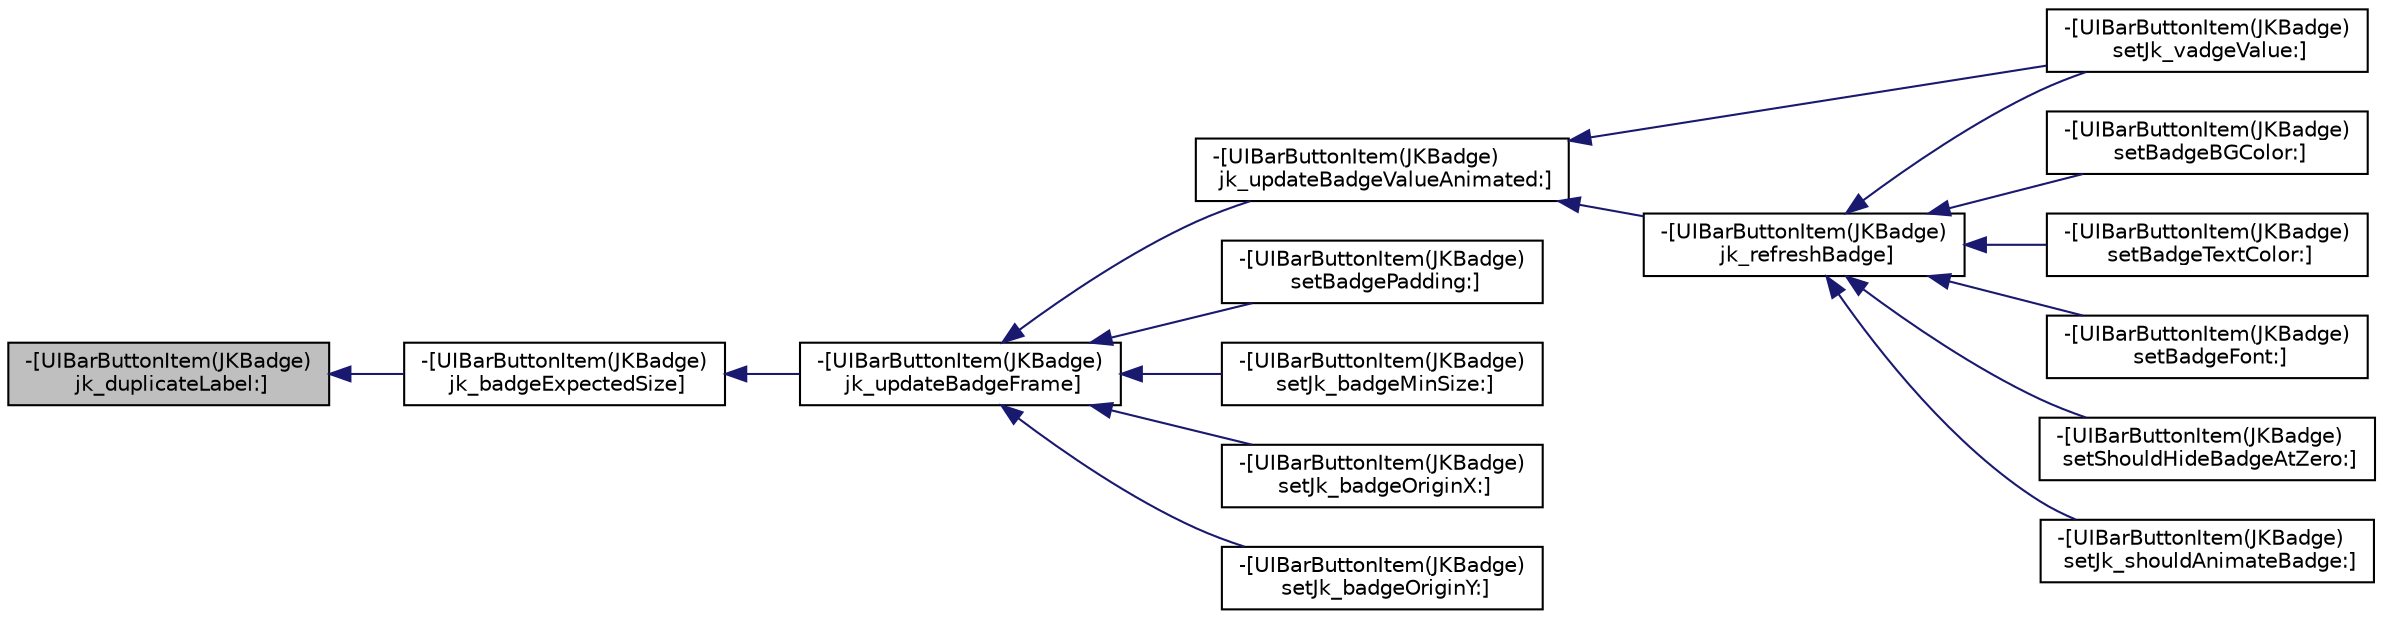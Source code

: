 digraph "-[UIBarButtonItem(JKBadge) jk_duplicateLabel:]"
{
  edge [fontname="Helvetica",fontsize="10",labelfontname="Helvetica",labelfontsize="10"];
  node [fontname="Helvetica",fontsize="10",shape=record];
  rankdir="LR";
  Node31 [label="-[UIBarButtonItem(JKBadge)\l jk_duplicateLabel:]",height=0.2,width=0.4,color="black", fillcolor="grey75", style="filled", fontcolor="black"];
  Node31 -> Node32 [dir="back",color="midnightblue",fontsize="10",style="solid",fontname="Helvetica"];
  Node32 [label="-[UIBarButtonItem(JKBadge)\l jk_badgeExpectedSize]",height=0.2,width=0.4,color="black", fillcolor="white", style="filled",URL="$category_u_i_bar_button_item_07_j_k_badge_08.html#a57f7453f0fd6c5b21e49651430c8db44"];
  Node32 -> Node33 [dir="back",color="midnightblue",fontsize="10",style="solid",fontname="Helvetica"];
  Node33 [label="-[UIBarButtonItem(JKBadge)\l jk_updateBadgeFrame]",height=0.2,width=0.4,color="black", fillcolor="white", style="filled",URL="$category_u_i_bar_button_item_07_j_k_badge_08.html#aeb59608cf6422e9634056508562dc245"];
  Node33 -> Node34 [dir="back",color="midnightblue",fontsize="10",style="solid",fontname="Helvetica"];
  Node34 [label="-[UIBarButtonItem(JKBadge)\l jk_updateBadgeValueAnimated:]",height=0.2,width=0.4,color="black", fillcolor="white", style="filled",URL="$category_u_i_bar_button_item_07_j_k_badge_08.html#ae92093575012970e6e9614769d2266fc"];
  Node34 -> Node35 [dir="back",color="midnightblue",fontsize="10",style="solid",fontname="Helvetica"];
  Node35 [label="-[UIBarButtonItem(JKBadge)\l jk_refreshBadge]",height=0.2,width=0.4,color="black", fillcolor="white", style="filled",URL="$category_u_i_bar_button_item_07_j_k_badge_08.html#ad9f1fd86cc974454f125ba780434af16"];
  Node35 -> Node36 [dir="back",color="midnightblue",fontsize="10",style="solid",fontname="Helvetica"];
  Node36 [label="-[UIBarButtonItem(JKBadge)\l setJk_vadgeValue:]",height=0.2,width=0.4,color="black", fillcolor="white", style="filled",URL="$category_u_i_bar_button_item_07_j_k_badge_08.html#ab6385571efc3556cf79a1cc9c38d9a22"];
  Node35 -> Node37 [dir="back",color="midnightblue",fontsize="10",style="solid",fontname="Helvetica"];
  Node37 [label="-[UIBarButtonItem(JKBadge)\l setBadgeBGColor:]",height=0.2,width=0.4,color="black", fillcolor="white", style="filled",URL="$category_u_i_bar_button_item_07_j_k_badge_08.html#a65f375d62ecec4016b9107fd3ad4a027"];
  Node35 -> Node38 [dir="back",color="midnightblue",fontsize="10",style="solid",fontname="Helvetica"];
  Node38 [label="-[UIBarButtonItem(JKBadge)\l setBadgeTextColor:]",height=0.2,width=0.4,color="black", fillcolor="white", style="filled",URL="$category_u_i_bar_button_item_07_j_k_badge_08.html#a95412296e70ef14a0d5b4ba328de9601"];
  Node35 -> Node39 [dir="back",color="midnightblue",fontsize="10",style="solid",fontname="Helvetica"];
  Node39 [label="-[UIBarButtonItem(JKBadge)\l setBadgeFont:]",height=0.2,width=0.4,color="black", fillcolor="white", style="filled",URL="$category_u_i_bar_button_item_07_j_k_badge_08.html#a2bf452989d082b87a3f1a2e523e96b31"];
  Node35 -> Node40 [dir="back",color="midnightblue",fontsize="10",style="solid",fontname="Helvetica"];
  Node40 [label="-[UIBarButtonItem(JKBadge)\l setShouldHideBadgeAtZero:]",height=0.2,width=0.4,color="black", fillcolor="white", style="filled",URL="$category_u_i_bar_button_item_07_j_k_badge_08.html#a709eb6a74a1e69c010cb68966de2f4e7"];
  Node35 -> Node41 [dir="back",color="midnightblue",fontsize="10",style="solid",fontname="Helvetica"];
  Node41 [label="-[UIBarButtonItem(JKBadge)\l setJk_shouldAnimateBadge:]",height=0.2,width=0.4,color="black", fillcolor="white", style="filled",URL="$category_u_i_bar_button_item_07_j_k_badge_08.html#ab705aea9b1f49fac26c8e29a69864bdf"];
  Node34 -> Node36 [dir="back",color="midnightblue",fontsize="10",style="solid",fontname="Helvetica"];
  Node33 -> Node42 [dir="back",color="midnightblue",fontsize="10",style="solid",fontname="Helvetica"];
  Node42 [label="-[UIBarButtonItem(JKBadge)\l setBadgePadding:]",height=0.2,width=0.4,color="black", fillcolor="white", style="filled",URL="$category_u_i_bar_button_item_07_j_k_badge_08.html#a21f1f4b0ba7a2f4d810607d83f3600b0"];
  Node33 -> Node43 [dir="back",color="midnightblue",fontsize="10",style="solid",fontname="Helvetica"];
  Node43 [label="-[UIBarButtonItem(JKBadge)\l setJk_badgeMinSize:]",height=0.2,width=0.4,color="black", fillcolor="white", style="filled",URL="$category_u_i_bar_button_item_07_j_k_badge_08.html#a0b89a3c446f772afc3d16b3333f28888"];
  Node33 -> Node44 [dir="back",color="midnightblue",fontsize="10",style="solid",fontname="Helvetica"];
  Node44 [label="-[UIBarButtonItem(JKBadge)\l setJk_badgeOriginX:]",height=0.2,width=0.4,color="black", fillcolor="white", style="filled",URL="$category_u_i_bar_button_item_07_j_k_badge_08.html#a407a709dc15803dcc2cbd9ecb312ce8d"];
  Node33 -> Node45 [dir="back",color="midnightblue",fontsize="10",style="solid",fontname="Helvetica"];
  Node45 [label="-[UIBarButtonItem(JKBadge)\l setJk_badgeOriginY:]",height=0.2,width=0.4,color="black", fillcolor="white", style="filled",URL="$category_u_i_bar_button_item_07_j_k_badge_08.html#a14eb4a83a0a2f967b683946b10e3f0c4"];
}
